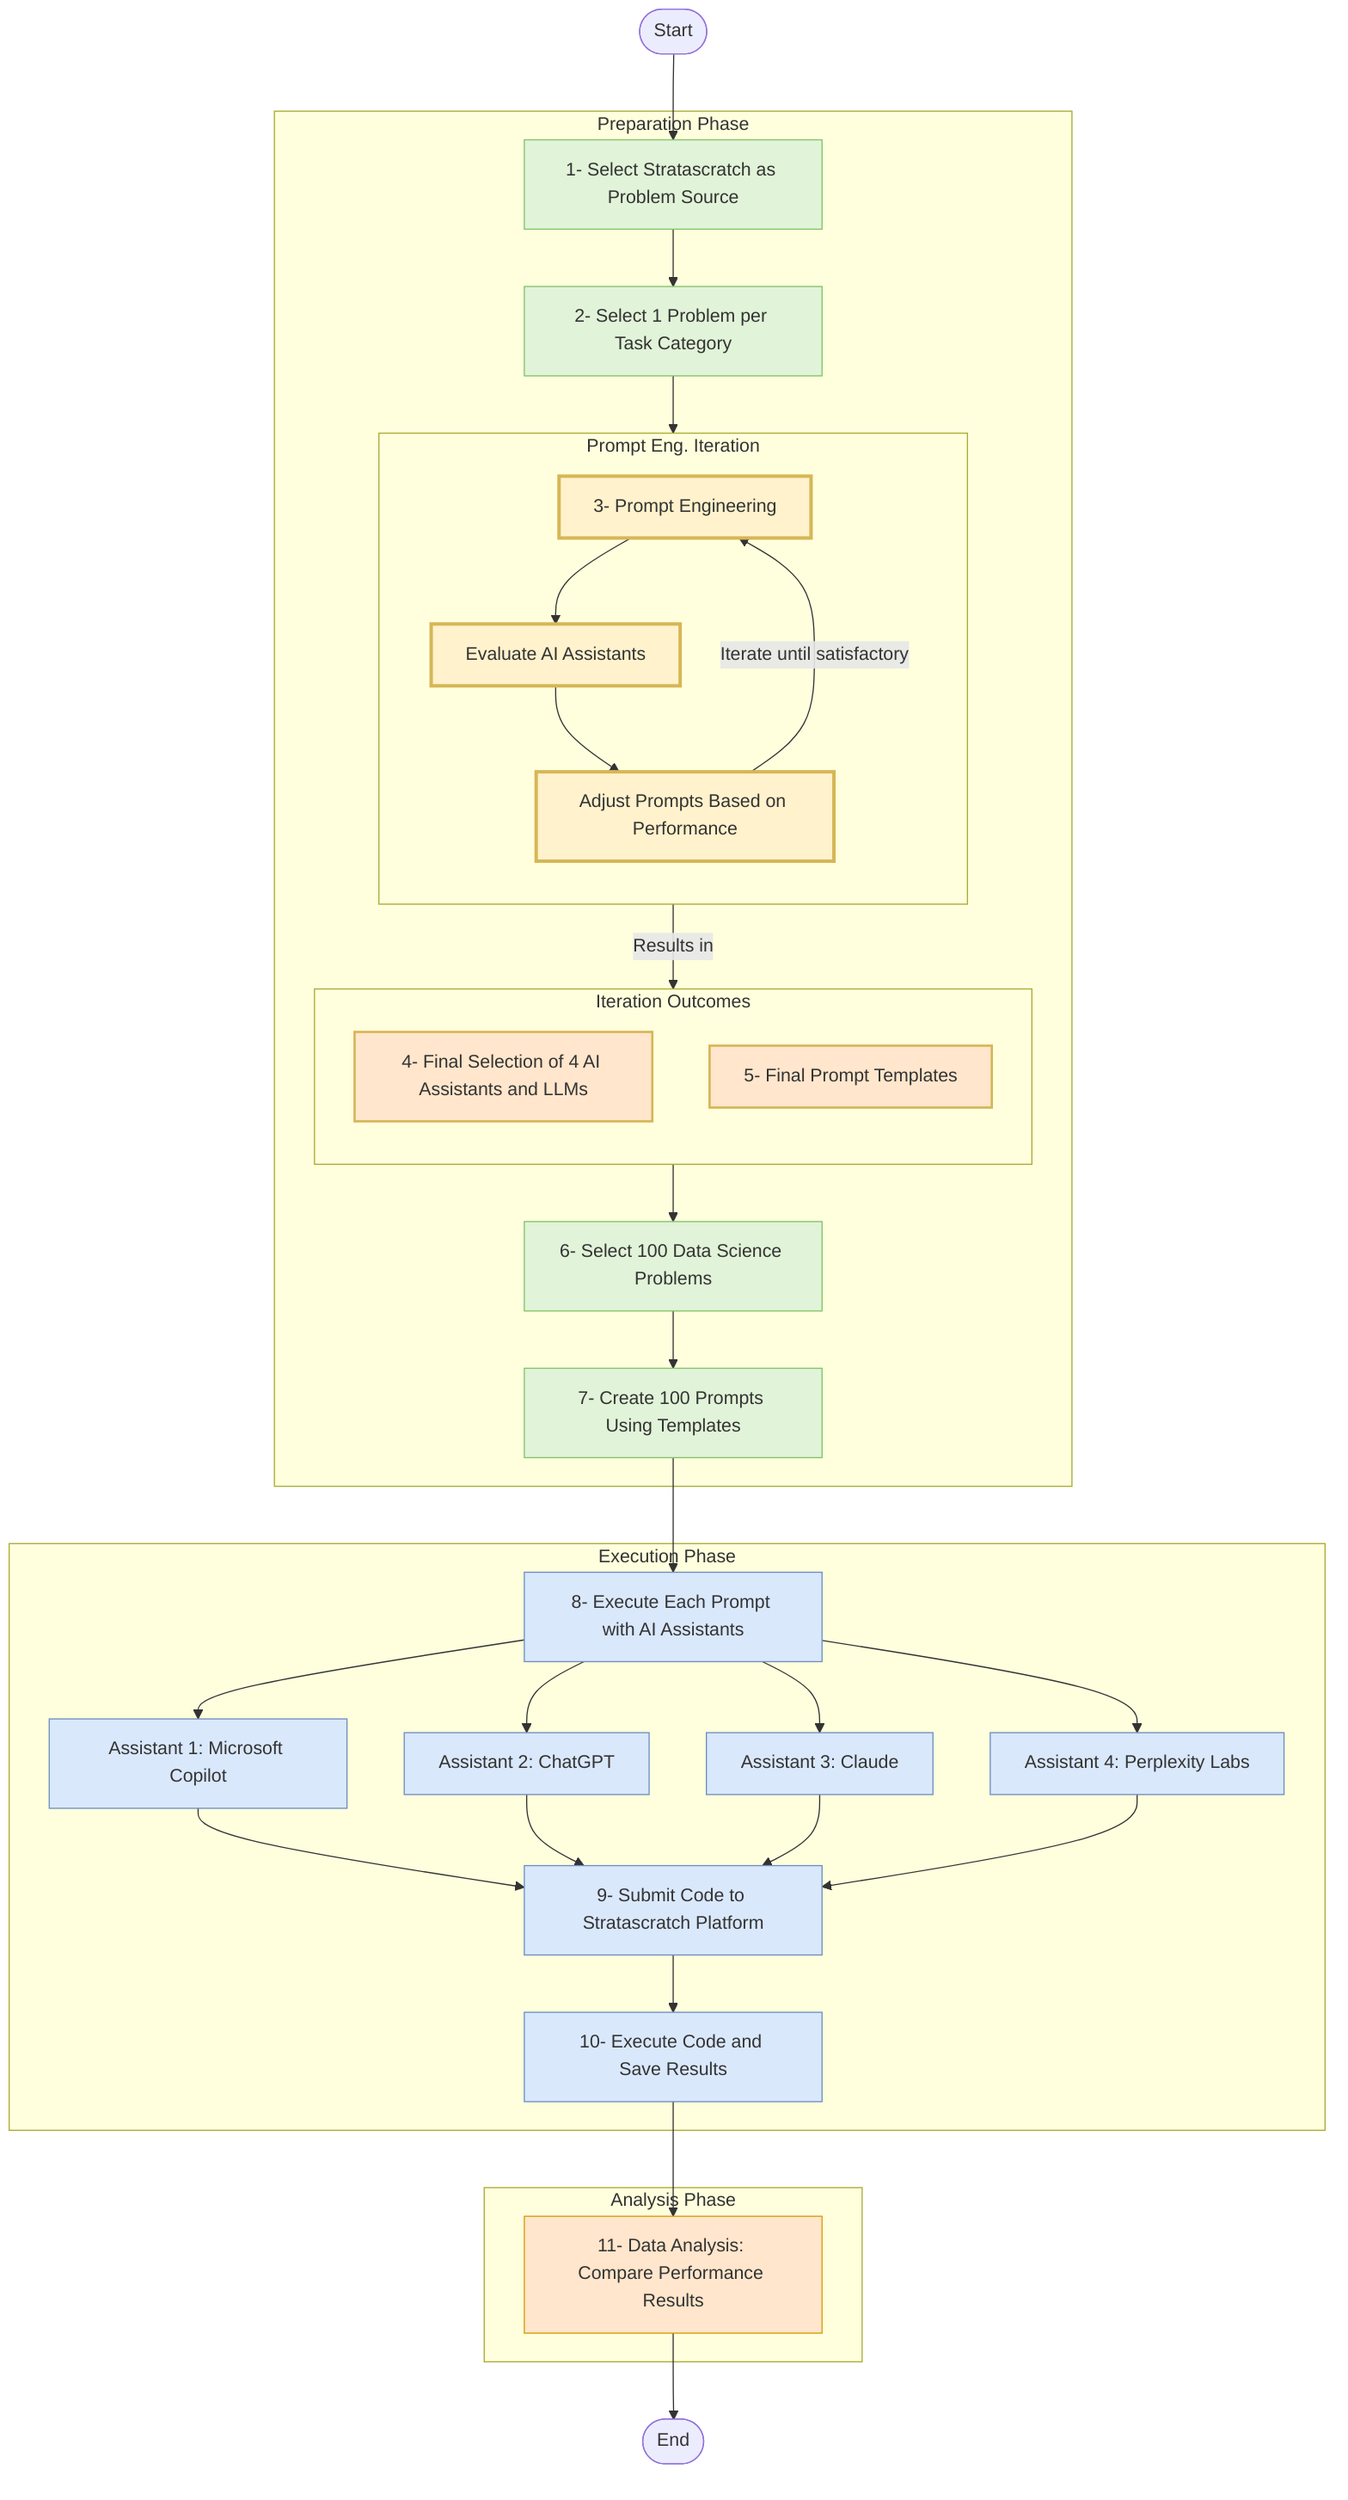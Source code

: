 flowchart TB
    start([Start]) --> step1

    subgraph Preparation[Preparation Phase]
        step1[1- Select Stratascratch as Problem Source]
        step2[2- Select 1 Problem per Task Category]
        
        subgraph PromptEngineering[Prompt Eng. Iteration]
            direction TB
            step3[3- Prompt Engineering]
            evaluate[Evaluate AI Assistants]
            feedback[Adjust Prompts Based on Performance]
            
            step3 --> evaluate
            evaluate --> feedback
            feedback -->|Iterate until satisfactory| step3
        end

        subgraph Outcomes[Iteration Outcomes]
            direction TB
            step4[4- Final Selection of 4 AI Assistants and LLMs]
            step5[5- Final Prompt Templates]
        end

        step6[6- Select 100 Data Science Problems]
        step7[7- Create 100 Prompts Using Templates]

        step1 --> step2
        step2 --> PromptEngineering
        
        %% Show outcomes flowing from the iteration process
        PromptEngineering --> |Results in| Outcomes
        Outcomes --> step6
        step6 --> step7
    end

    subgraph Execution[Execution Phase]
        step8[8- Execute Each Prompt with AI Assistants]
        copilot[Assistant 1: Microsoft Copilot]
        chatgpt[Assistant 2: ChatGPT]
        claude[Assistant 3: Claude]
        perplexity[Assistant 4: Perplexity Labs]
        
        step8 --> copilot
        step8 --> chatgpt
        step8 --> claude
        step8 --> perplexity
        
        step9[9- Submit Code to Stratascratch Platform]
        copilot --> step9
        chatgpt --> step9
        claude --> step9
        perplexity --> step9
        
        step10[10- Execute Code and Save Results]
        step9 --> step10
    end

    subgraph Analysis[Analysis Phase]
        step11[11- Data Analysis: Compare Performance Results]
    end

    step7 --> step8
    step10 --> step11
    step11 --> endNode([End])

    classDef preparation fill:#e1f3d8,stroke:#82c366
    classDef execution fill:#dae8fc,stroke:#6c8ebf
    classDef analysis fill:#ffe6cc,stroke:#d79b00
    classDef iteration fill:#fff2cc,stroke:#d6b656,stroke-width:3px
    classDef outcomes fill:#ffe6cc,stroke:#d6b656,stroke-width:2px
    
    class step1,step2,step6,step7 preparation
    class step8,step9,step10,copilot,chatgpt,claude,perplexity execution
    class step11 analysis
    class step3,evaluate,feedback iteration
    class step4,step5 outcomes